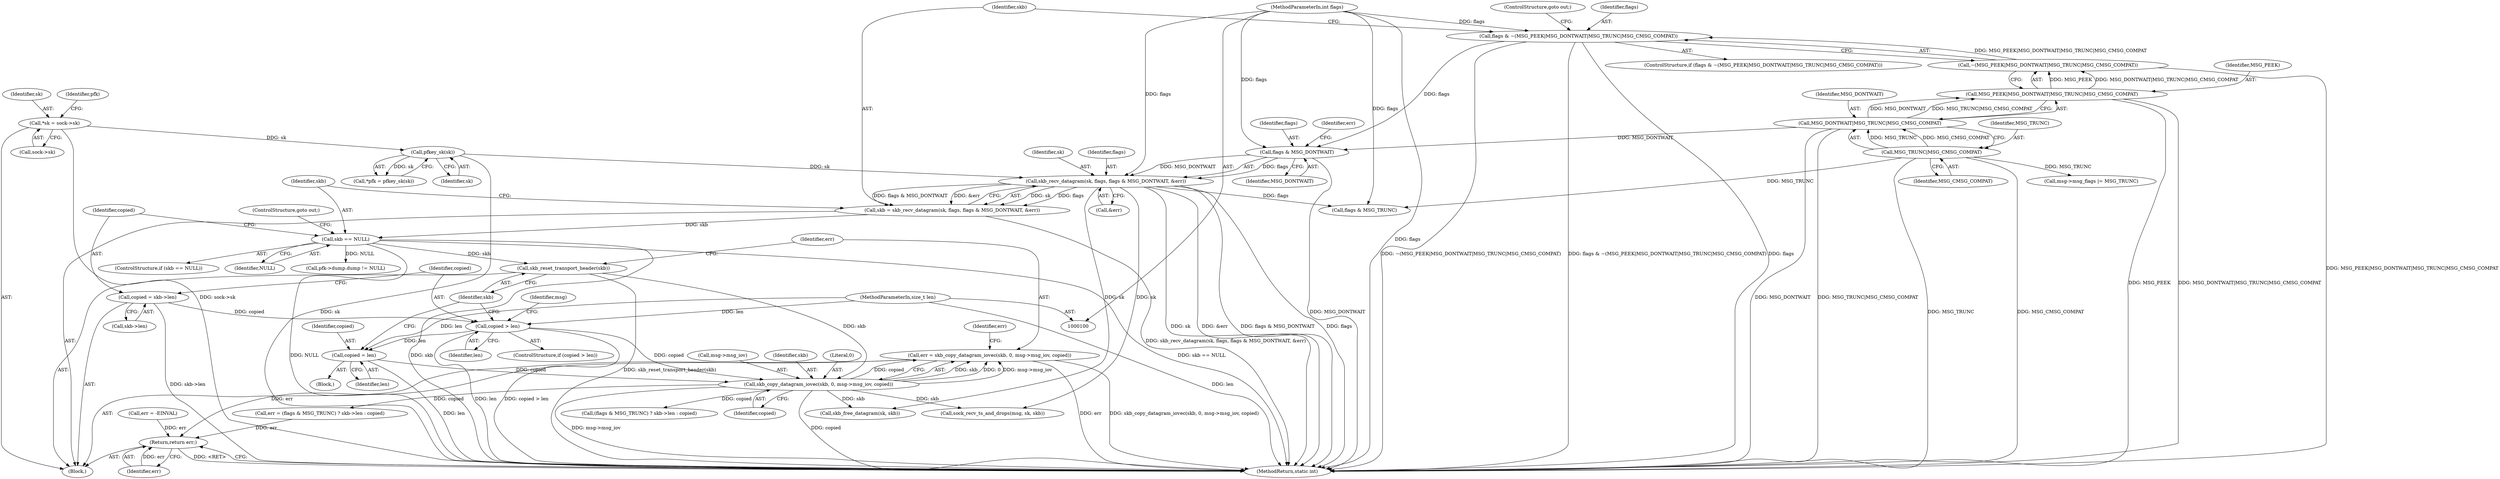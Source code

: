 digraph "0_linux_f3d3342602f8bcbf37d7c46641cb9bca7618eb1c_19@API" {
"1000172" [label="(Call,err = skb_copy_datagram_iovec(skb, 0, msg->msg_iov, copied))"];
"1000174" [label="(Call,skb_copy_datagram_iovec(skb, 0, msg->msg_iov, copied))"];
"1000170" [label="(Call,skb_reset_transport_header(skb))"];
"1000148" [label="(Call,skb == NULL)"];
"1000137" [label="(Call,skb = skb_recv_datagram(sk, flags, flags & MSG_DONTWAIT, &err))"];
"1000139" [label="(Call,skb_recv_datagram(sk, flags, flags & MSG_DONTWAIT, &err))"];
"1000116" [label="(Call,pfkey_sk(sk))"];
"1000108" [label="(Call,*sk = sock->sk)"];
"1000142" [label="(Call,flags & MSG_DONTWAIT)"];
"1000126" [label="(Call,flags & ~(MSG_PEEK|MSG_DONTWAIT|MSG_TRUNC|MSG_CMSG_COMPAT))"];
"1000105" [label="(MethodParameterIn,int flags)"];
"1000128" [label="(Call,~(MSG_PEEK|MSG_DONTWAIT|MSG_TRUNC|MSG_CMSG_COMPAT))"];
"1000129" [label="(Call,MSG_PEEK|MSG_DONTWAIT|MSG_TRUNC|MSG_CMSG_COMPAT)"];
"1000131" [label="(Call,MSG_DONTWAIT|MSG_TRUNC|MSG_CMSG_COMPAT)"];
"1000133" [label="(Call,MSG_TRUNC|MSG_CMSG_COMPAT)"];
"1000158" [label="(Call,copied > len)"];
"1000152" [label="(Call,copied = skb->len)"];
"1000104" [label="(MethodParameterIn,size_t len)"];
"1000167" [label="(Call,copied = len)"];
"1000225" [label="(Return,return err;)"];
"1000142" [label="(Call,flags & MSG_DONTWAIT)"];
"1000175" [label="(Identifier,skb)"];
"1000170" [label="(Call,skb_reset_transport_header(skb))"];
"1000149" [label="(Identifier,skb)"];
"1000139" [label="(Call,skb_recv_datagram(sk, flags, flags & MSG_DONTWAIT, &err))"];
"1000158" [label="(Call,copied > len)"];
"1000200" [label="(Call,pfk->dump.dump != NULL)"];
"1000129" [label="(Call,MSG_PEEK|MSG_DONTWAIT|MSG_TRUNC|MSG_CMSG_COMPAT)"];
"1000130" [label="(Identifier,MSG_PEEK)"];
"1000161" [label="(Block,)"];
"1000114" [label="(Call,*pfk = pfkey_sk(sk))"];
"1000169" [label="(Identifier,len)"];
"1000160" [label="(Identifier,len)"];
"1000106" [label="(Block,)"];
"1000172" [label="(Call,err = skb_copy_datagram_iovec(skb, 0, msg->msg_iov, copied))"];
"1000162" [label="(Call,msg->msg_flags |= MSG_TRUNC)"];
"1000159" [label="(Identifier,copied)"];
"1000105" [label="(MethodParameterIn,int flags)"];
"1000132" [label="(Identifier,MSG_DONTWAIT)"];
"1000125" [label="(ControlStructure,if (flags & ~(MSG_PEEK|MSG_DONTWAIT|MSG_TRUNC|MSG_CMSG_COMPAT)))"];
"1000167" [label="(Call,copied = len)"];
"1000143" [label="(Identifier,flags)"];
"1000180" [label="(Identifier,copied)"];
"1000157" [label="(ControlStructure,if (copied > len))"];
"1000171" [label="(Identifier,skb)"];
"1000108" [label="(Call,*sk = sock->sk)"];
"1000115" [label="(Identifier,pfk)"];
"1000134" [label="(Identifier,MSG_TRUNC)"];
"1000140" [label="(Identifier,sk)"];
"1000173" [label="(Identifier,err)"];
"1000144" [label="(Identifier,MSG_DONTWAIT)"];
"1000104" [label="(MethodParameterIn,size_t len)"];
"1000126" [label="(Call,flags & ~(MSG_PEEK|MSG_DONTWAIT|MSG_TRUNC|MSG_CMSG_COMPAT))"];
"1000226" [label="(Identifier,err)"];
"1000147" [label="(ControlStructure,if (skb == NULL))"];
"1000117" [label="(Identifier,sk)"];
"1000141" [label="(Identifier,flags)"];
"1000174" [label="(Call,skb_copy_datagram_iovec(skb, 0, msg->msg_iov, copied))"];
"1000176" [label="(Literal,0)"];
"1000150" [label="(Identifier,NULL)"];
"1000110" [label="(Call,sock->sk)"];
"1000135" [label="(Identifier,MSG_CMSG_COMPAT)"];
"1000168" [label="(Identifier,copied)"];
"1000128" [label="(Call,~(MSG_PEEK|MSG_DONTWAIT|MSG_TRUNC|MSG_CMSG_COMPAT))"];
"1000136" [label="(ControlStructure,goto out;)"];
"1000116" [label="(Call,pfkey_sk(sk))"];
"1000133" [label="(Call,MSG_TRUNC|MSG_CMSG_COMPAT)"];
"1000184" [label="(Call,sock_recv_ts_and_drops(msg, sk, skb))"];
"1000188" [label="(Call,err = (flags & MSG_TRUNC) ? skb->len : copied)"];
"1000227" [label="(MethodReturn,static int)"];
"1000191" [label="(Call,flags & MSG_TRUNC)"];
"1000190" [label="(Call,(flags & MSG_TRUNC) ? skb->len : copied)"];
"1000109" [label="(Identifier,sk)"];
"1000152" [label="(Call,copied = skb->len)"];
"1000177" [label="(Call,msg->msg_iov)"];
"1000225" [label="(Return,return err;)"];
"1000138" [label="(Identifier,skb)"];
"1000127" [label="(Identifier,flags)"];
"1000164" [label="(Identifier,msg)"];
"1000154" [label="(Call,skb->len)"];
"1000131" [label="(Call,MSG_DONTWAIT|MSG_TRUNC|MSG_CMSG_COMPAT)"];
"1000182" [label="(Identifier,err)"];
"1000121" [label="(Call,err = -EINVAL)"];
"1000137" [label="(Call,skb = skb_recv_datagram(sk, flags, flags & MSG_DONTWAIT, &err))"];
"1000146" [label="(Identifier,err)"];
"1000148" [label="(Call,skb == NULL)"];
"1000153" [label="(Identifier,copied)"];
"1000221" [label="(Call,skb_free_datagram(sk, skb))"];
"1000145" [label="(Call,&err)"];
"1000151" [label="(ControlStructure,goto out;)"];
"1000172" -> "1000106"  [label="AST: "];
"1000172" -> "1000174"  [label="CFG: "];
"1000173" -> "1000172"  [label="AST: "];
"1000174" -> "1000172"  [label="AST: "];
"1000182" -> "1000172"  [label="CFG: "];
"1000172" -> "1000227"  [label="DDG: err"];
"1000172" -> "1000227"  [label="DDG: skb_copy_datagram_iovec(skb, 0, msg->msg_iov, copied)"];
"1000174" -> "1000172"  [label="DDG: skb"];
"1000174" -> "1000172"  [label="DDG: 0"];
"1000174" -> "1000172"  [label="DDG: msg->msg_iov"];
"1000174" -> "1000172"  [label="DDG: copied"];
"1000172" -> "1000225"  [label="DDG: err"];
"1000174" -> "1000180"  [label="CFG: "];
"1000175" -> "1000174"  [label="AST: "];
"1000176" -> "1000174"  [label="AST: "];
"1000177" -> "1000174"  [label="AST: "];
"1000180" -> "1000174"  [label="AST: "];
"1000174" -> "1000227"  [label="DDG: copied"];
"1000174" -> "1000227"  [label="DDG: msg->msg_iov"];
"1000170" -> "1000174"  [label="DDG: skb"];
"1000158" -> "1000174"  [label="DDG: copied"];
"1000167" -> "1000174"  [label="DDG: copied"];
"1000174" -> "1000184"  [label="DDG: skb"];
"1000174" -> "1000188"  [label="DDG: copied"];
"1000174" -> "1000190"  [label="DDG: copied"];
"1000174" -> "1000221"  [label="DDG: skb"];
"1000170" -> "1000106"  [label="AST: "];
"1000170" -> "1000171"  [label="CFG: "];
"1000171" -> "1000170"  [label="AST: "];
"1000173" -> "1000170"  [label="CFG: "];
"1000170" -> "1000227"  [label="DDG: skb_reset_transport_header(skb)"];
"1000148" -> "1000170"  [label="DDG: skb"];
"1000148" -> "1000147"  [label="AST: "];
"1000148" -> "1000150"  [label="CFG: "];
"1000149" -> "1000148"  [label="AST: "];
"1000150" -> "1000148"  [label="AST: "];
"1000151" -> "1000148"  [label="CFG: "];
"1000153" -> "1000148"  [label="CFG: "];
"1000148" -> "1000227"  [label="DDG: skb"];
"1000148" -> "1000227"  [label="DDG: skb == NULL"];
"1000148" -> "1000227"  [label="DDG: NULL"];
"1000137" -> "1000148"  [label="DDG: skb"];
"1000148" -> "1000200"  [label="DDG: NULL"];
"1000137" -> "1000106"  [label="AST: "];
"1000137" -> "1000139"  [label="CFG: "];
"1000138" -> "1000137"  [label="AST: "];
"1000139" -> "1000137"  [label="AST: "];
"1000149" -> "1000137"  [label="CFG: "];
"1000137" -> "1000227"  [label="DDG: skb_recv_datagram(sk, flags, flags & MSG_DONTWAIT, &err)"];
"1000139" -> "1000137"  [label="DDG: sk"];
"1000139" -> "1000137"  [label="DDG: flags"];
"1000139" -> "1000137"  [label="DDG: flags & MSG_DONTWAIT"];
"1000139" -> "1000137"  [label="DDG: &err"];
"1000139" -> "1000145"  [label="CFG: "];
"1000140" -> "1000139"  [label="AST: "];
"1000141" -> "1000139"  [label="AST: "];
"1000142" -> "1000139"  [label="AST: "];
"1000145" -> "1000139"  [label="AST: "];
"1000139" -> "1000227"  [label="DDG: flags & MSG_DONTWAIT"];
"1000139" -> "1000227"  [label="DDG: flags"];
"1000139" -> "1000227"  [label="DDG: sk"];
"1000139" -> "1000227"  [label="DDG: &err"];
"1000116" -> "1000139"  [label="DDG: sk"];
"1000142" -> "1000139"  [label="DDG: flags"];
"1000142" -> "1000139"  [label="DDG: MSG_DONTWAIT"];
"1000105" -> "1000139"  [label="DDG: flags"];
"1000139" -> "1000184"  [label="DDG: sk"];
"1000139" -> "1000191"  [label="DDG: flags"];
"1000139" -> "1000221"  [label="DDG: sk"];
"1000116" -> "1000114"  [label="AST: "];
"1000116" -> "1000117"  [label="CFG: "];
"1000117" -> "1000116"  [label="AST: "];
"1000114" -> "1000116"  [label="CFG: "];
"1000116" -> "1000227"  [label="DDG: sk"];
"1000116" -> "1000114"  [label="DDG: sk"];
"1000108" -> "1000116"  [label="DDG: sk"];
"1000108" -> "1000106"  [label="AST: "];
"1000108" -> "1000110"  [label="CFG: "];
"1000109" -> "1000108"  [label="AST: "];
"1000110" -> "1000108"  [label="AST: "];
"1000115" -> "1000108"  [label="CFG: "];
"1000108" -> "1000227"  [label="DDG: sock->sk"];
"1000142" -> "1000144"  [label="CFG: "];
"1000143" -> "1000142"  [label="AST: "];
"1000144" -> "1000142"  [label="AST: "];
"1000146" -> "1000142"  [label="CFG: "];
"1000142" -> "1000227"  [label="DDG: MSG_DONTWAIT"];
"1000126" -> "1000142"  [label="DDG: flags"];
"1000105" -> "1000142"  [label="DDG: flags"];
"1000131" -> "1000142"  [label="DDG: MSG_DONTWAIT"];
"1000126" -> "1000125"  [label="AST: "];
"1000126" -> "1000128"  [label="CFG: "];
"1000127" -> "1000126"  [label="AST: "];
"1000128" -> "1000126"  [label="AST: "];
"1000136" -> "1000126"  [label="CFG: "];
"1000138" -> "1000126"  [label="CFG: "];
"1000126" -> "1000227"  [label="DDG: ~(MSG_PEEK|MSG_DONTWAIT|MSG_TRUNC|MSG_CMSG_COMPAT)"];
"1000126" -> "1000227"  [label="DDG: flags & ~(MSG_PEEK|MSG_DONTWAIT|MSG_TRUNC|MSG_CMSG_COMPAT)"];
"1000126" -> "1000227"  [label="DDG: flags"];
"1000105" -> "1000126"  [label="DDG: flags"];
"1000128" -> "1000126"  [label="DDG: MSG_PEEK|MSG_DONTWAIT|MSG_TRUNC|MSG_CMSG_COMPAT"];
"1000105" -> "1000100"  [label="AST: "];
"1000105" -> "1000227"  [label="DDG: flags"];
"1000105" -> "1000191"  [label="DDG: flags"];
"1000128" -> "1000129"  [label="CFG: "];
"1000129" -> "1000128"  [label="AST: "];
"1000128" -> "1000227"  [label="DDG: MSG_PEEK|MSG_DONTWAIT|MSG_TRUNC|MSG_CMSG_COMPAT"];
"1000129" -> "1000128"  [label="DDG: MSG_PEEK"];
"1000129" -> "1000128"  [label="DDG: MSG_DONTWAIT|MSG_TRUNC|MSG_CMSG_COMPAT"];
"1000129" -> "1000131"  [label="CFG: "];
"1000130" -> "1000129"  [label="AST: "];
"1000131" -> "1000129"  [label="AST: "];
"1000129" -> "1000227"  [label="DDG: MSG_PEEK"];
"1000129" -> "1000227"  [label="DDG: MSG_DONTWAIT|MSG_TRUNC|MSG_CMSG_COMPAT"];
"1000131" -> "1000129"  [label="DDG: MSG_DONTWAIT"];
"1000131" -> "1000129"  [label="DDG: MSG_TRUNC|MSG_CMSG_COMPAT"];
"1000131" -> "1000133"  [label="CFG: "];
"1000132" -> "1000131"  [label="AST: "];
"1000133" -> "1000131"  [label="AST: "];
"1000131" -> "1000227"  [label="DDG: MSG_DONTWAIT"];
"1000131" -> "1000227"  [label="DDG: MSG_TRUNC|MSG_CMSG_COMPAT"];
"1000133" -> "1000131"  [label="DDG: MSG_TRUNC"];
"1000133" -> "1000131"  [label="DDG: MSG_CMSG_COMPAT"];
"1000133" -> "1000135"  [label="CFG: "];
"1000134" -> "1000133"  [label="AST: "];
"1000135" -> "1000133"  [label="AST: "];
"1000133" -> "1000227"  [label="DDG: MSG_TRUNC"];
"1000133" -> "1000227"  [label="DDG: MSG_CMSG_COMPAT"];
"1000133" -> "1000162"  [label="DDG: MSG_TRUNC"];
"1000133" -> "1000191"  [label="DDG: MSG_TRUNC"];
"1000158" -> "1000157"  [label="AST: "];
"1000158" -> "1000160"  [label="CFG: "];
"1000159" -> "1000158"  [label="AST: "];
"1000160" -> "1000158"  [label="AST: "];
"1000164" -> "1000158"  [label="CFG: "];
"1000171" -> "1000158"  [label="CFG: "];
"1000158" -> "1000227"  [label="DDG: len"];
"1000158" -> "1000227"  [label="DDG: copied > len"];
"1000152" -> "1000158"  [label="DDG: copied"];
"1000104" -> "1000158"  [label="DDG: len"];
"1000158" -> "1000167"  [label="DDG: len"];
"1000152" -> "1000106"  [label="AST: "];
"1000152" -> "1000154"  [label="CFG: "];
"1000153" -> "1000152"  [label="AST: "];
"1000154" -> "1000152"  [label="AST: "];
"1000159" -> "1000152"  [label="CFG: "];
"1000152" -> "1000227"  [label="DDG: skb->len"];
"1000104" -> "1000100"  [label="AST: "];
"1000104" -> "1000227"  [label="DDG: len"];
"1000104" -> "1000167"  [label="DDG: len"];
"1000167" -> "1000161"  [label="AST: "];
"1000167" -> "1000169"  [label="CFG: "];
"1000168" -> "1000167"  [label="AST: "];
"1000169" -> "1000167"  [label="AST: "];
"1000171" -> "1000167"  [label="CFG: "];
"1000167" -> "1000227"  [label="DDG: len"];
"1000225" -> "1000106"  [label="AST: "];
"1000225" -> "1000226"  [label="CFG: "];
"1000226" -> "1000225"  [label="AST: "];
"1000227" -> "1000225"  [label="CFG: "];
"1000225" -> "1000227"  [label="DDG: <RET>"];
"1000226" -> "1000225"  [label="DDG: err"];
"1000188" -> "1000225"  [label="DDG: err"];
"1000121" -> "1000225"  [label="DDG: err"];
}
